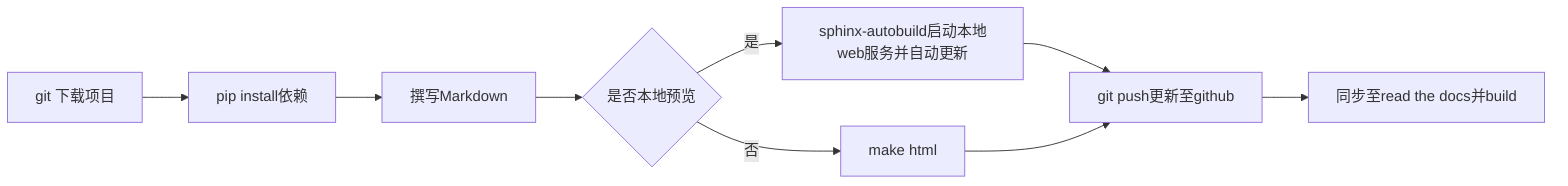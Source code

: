 graph LR
A[git 下载项目] -->B[pip install依赖] -->C[撰写Markdown]
--> D{是否本地预览}
    D -->|是| E[sphinx-autobuild启动本地web服务并自动更新]
    D -->|否| F[make html]
    E -->G[git push更新至github]
    F -->G
    G -->H[同步至read the docs并build]